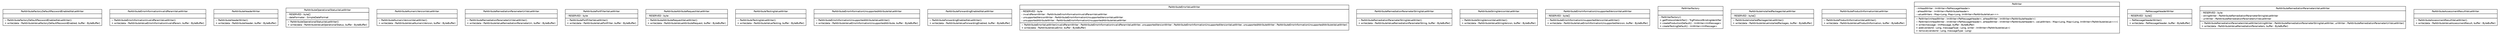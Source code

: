 #!/usr/local/bin/dot
#
# Class diagram 
# Generated by UMLGraph version R5_6 (http://www.umlgraph.org/)
#

digraph G {
	edge [fontname="Helvetica",fontsize=10,labelfontname="Helvetica",labelfontsize=10];
	node [fontname="Helvetica",fontsize=10,shape=plaintext];
	nodesep=0.25;
	ranksep=0.5;
	// org.ietf.nea.pa.serialize.writer.bytebuffer.PaAttributeFactoryDefaultPasswordEnabledValueWriter
	c12579 [label=<<table title="org.ietf.nea.pa.serialize.writer.bytebuffer.PaAttributeFactoryDefaultPasswordEnabledValueWriter" border="0" cellborder="1" cellspacing="0" cellpadding="2" port="p" href="./PaAttributeFactoryDefaultPasswordEnabledValueWriter.html">
		<tr><td><table border="0" cellspacing="0" cellpadding="1">
<tr><td align="center" balign="center"> PaAttributeFactoryDefaultPasswordEnabledValueWriter </td></tr>
		</table></td></tr>
		<tr><td><table border="0" cellspacing="0" cellpadding="1">
<tr><td align="left" balign="left">  </td></tr>
		</table></td></tr>
		<tr><td><table border="0" cellspacing="0" cellpadding="1">
<tr><td align="left" balign="left"> ~ PaAttributeFactoryDefaultPasswordEnabledValueWriter() </td></tr>
<tr><td align="left" balign="left"> + write(data : PaAttributeValueFactoryDefaultPasswordEnabled, buffer : ByteBuffer) </td></tr>
		</table></td></tr>
		</table>>, URL="./PaAttributeFactoryDefaultPasswordEnabledValueWriter.html", fontname="Helvetica", fontcolor="black", fontsize=10.0];
	// org.ietf.nea.pa.serialize.writer.bytebuffer.PaAttributeErrorInformationInvalidParamValueWriter
	c12580 [label=<<table title="org.ietf.nea.pa.serialize.writer.bytebuffer.PaAttributeErrorInformationInvalidParamValueWriter" border="0" cellborder="1" cellspacing="0" cellpadding="2" port="p" href="./PaAttributeErrorInformationInvalidParamValueWriter.html">
		<tr><td><table border="0" cellspacing="0" cellpadding="1">
<tr><td align="center" balign="center"> PaAttributeErrorInformationInvalidParamValueWriter </td></tr>
		</table></td></tr>
		<tr><td><table border="0" cellspacing="0" cellpadding="1">
<tr><td align="left" balign="left">  </td></tr>
		</table></td></tr>
		<tr><td><table border="0" cellspacing="0" cellpadding="1">
<tr><td align="left" balign="left"> ~ PaAttributeErrorInformationInvalidParamValueWriter() </td></tr>
<tr><td align="left" balign="left"> + write(data : PaAttributeValueErrorInformationInvalidParam, buffer : ByteBuffer) </td></tr>
		</table></td></tr>
		</table>>, URL="./PaAttributeErrorInformationInvalidParamValueWriter.html", fontname="Helvetica", fontcolor="black", fontsize=10.0];
	// org.ietf.nea.pa.serialize.writer.bytebuffer.PaAttributeHeaderWriter
	c12581 [label=<<table title="org.ietf.nea.pa.serialize.writer.bytebuffer.PaAttributeHeaderWriter" border="0" cellborder="1" cellspacing="0" cellpadding="2" port="p" href="./PaAttributeHeaderWriter.html">
		<tr><td><table border="0" cellspacing="0" cellpadding="1">
<tr><td align="center" balign="center"> PaAttributeHeaderWriter </td></tr>
		</table></td></tr>
		<tr><td><table border="0" cellspacing="0" cellpadding="1">
<tr><td align="left" balign="left">  </td></tr>
		</table></td></tr>
		<tr><td><table border="0" cellspacing="0" cellpadding="1">
<tr><td align="left" balign="left"> ~ PaAttributeHeaderWriter() </td></tr>
<tr><td align="left" balign="left"> + write(data : PaAttributeHeader, buffer : ByteBuffer) </td></tr>
		</table></td></tr>
		</table>>, URL="./PaAttributeHeaderWriter.html", fontname="Helvetica", fontcolor="black", fontsize=10.0];
	// org.ietf.nea.pa.serialize.writer.bytebuffer.PaAttributeOperationalStatusValueWriter
	c12582 [label=<<table title="org.ietf.nea.pa.serialize.writer.bytebuffer.PaAttributeOperationalStatusValueWriter" border="0" cellborder="1" cellspacing="0" cellpadding="2" port="p" href="./PaAttributeOperationalStatusValueWriter.html">
		<tr><td><table border="0" cellspacing="0" cellpadding="1">
<tr><td align="center" balign="center"> PaAttributeOperationalStatusValueWriter </td></tr>
		</table></td></tr>
		<tr><td><table border="0" cellspacing="0" cellpadding="1">
<tr><td align="left" balign="left"> - RESERVED : byte[] </td></tr>
<tr><td align="left" balign="left"> - dateFormater : SimpleDateFormat </td></tr>
		</table></td></tr>
		<tr><td><table border="0" cellspacing="0" cellpadding="1">
<tr><td align="left" balign="left"> ~ PaAttributeOperationalStatusValueWriter() </td></tr>
<tr><td align="left" balign="left"> + write(data : PaAttributeValueOperationalStatus, buffer : ByteBuffer) </td></tr>
		</table></td></tr>
		</table>>, URL="./PaAttributeOperationalStatusValueWriter.html", fontname="Helvetica", fontcolor="black", fontsize=10.0];
	// org.ietf.nea.pa.serialize.writer.bytebuffer.PaAttributeNumericVersionValueWriter
	c12583 [label=<<table title="org.ietf.nea.pa.serialize.writer.bytebuffer.PaAttributeNumericVersionValueWriter" border="0" cellborder="1" cellspacing="0" cellpadding="2" port="p" href="./PaAttributeNumericVersionValueWriter.html">
		<tr><td><table border="0" cellspacing="0" cellpadding="1">
<tr><td align="center" balign="center"> PaAttributeNumericVersionValueWriter </td></tr>
		</table></td></tr>
		<tr><td><table border="0" cellspacing="0" cellpadding="1">
<tr><td align="left" balign="left">  </td></tr>
		</table></td></tr>
		<tr><td><table border="0" cellspacing="0" cellpadding="1">
<tr><td align="left" balign="left"> ~ PaAttributeNumericVersionValueWriter() </td></tr>
<tr><td align="left" balign="left"> + write(data : PaAttributeValueNumericVersion, buffer : ByteBuffer) </td></tr>
		</table></td></tr>
		</table>>, URL="./PaAttributeNumericVersionValueWriter.html", fontname="Helvetica", fontcolor="black", fontsize=10.0];
	// org.ietf.nea.pa.serialize.writer.bytebuffer.PaAttributeRemediationParameterUriValueWriter
	c12584 [label=<<table title="org.ietf.nea.pa.serialize.writer.bytebuffer.PaAttributeRemediationParameterUriValueWriter" border="0" cellborder="1" cellspacing="0" cellpadding="2" port="p" href="./PaAttributeRemediationParameterUriValueWriter.html">
		<tr><td><table border="0" cellspacing="0" cellpadding="1">
<tr><td align="center" balign="center"> PaAttributeRemediationParameterUriValueWriter </td></tr>
		</table></td></tr>
		<tr><td><table border="0" cellspacing="0" cellpadding="1">
<tr><td align="left" balign="left">  </td></tr>
		</table></td></tr>
		<tr><td><table border="0" cellspacing="0" cellpadding="1">
<tr><td align="left" balign="left"> ~ PaAttributeRemediationParameterUriValueWriter() </td></tr>
<tr><td align="left" balign="left"> + write(data : PaAttributeValueRemediationParameterUri, buffer : ByteBuffer) </td></tr>
		</table></td></tr>
		</table>>, URL="./PaAttributeRemediationParameterUriValueWriter.html", fontname="Helvetica", fontcolor="black", fontsize=10.0];
	// org.ietf.nea.pa.serialize.writer.bytebuffer.PaAttributePortFilterValueWriter
	c12585 [label=<<table title="org.ietf.nea.pa.serialize.writer.bytebuffer.PaAttributePortFilterValueWriter" border="0" cellborder="1" cellspacing="0" cellpadding="2" port="p" href="./PaAttributePortFilterValueWriter.html">
		<tr><td><table border="0" cellspacing="0" cellpadding="1">
<tr><td align="center" balign="center"> PaAttributePortFilterValueWriter </td></tr>
		</table></td></tr>
		<tr><td><table border="0" cellspacing="0" cellpadding="1">
<tr><td align="left" balign="left"> - RESERVED : byte </td></tr>
		</table></td></tr>
		<tr><td><table border="0" cellspacing="0" cellpadding="1">
<tr><td align="left" balign="left"> ~ PaAttributePortFilterValueWriter() </td></tr>
<tr><td align="left" balign="left"> + write(data : PaAttributeValuePortFilter, buffer : ByteBuffer) </td></tr>
		</table></td></tr>
		</table>>, URL="./PaAttributePortFilterValueWriter.html", fontname="Helvetica", fontcolor="black", fontsize=10.0];
	// org.ietf.nea.pa.serialize.writer.bytebuffer.PaAttributeAttributeRequestValueWriter
	c12586 [label=<<table title="org.ietf.nea.pa.serialize.writer.bytebuffer.PaAttributeAttributeRequestValueWriter" border="0" cellborder="1" cellspacing="0" cellpadding="2" port="p" href="./PaAttributeAttributeRequestValueWriter.html">
		<tr><td><table border="0" cellspacing="0" cellpadding="1">
<tr><td align="center" balign="center"> PaAttributeAttributeRequestValueWriter </td></tr>
		</table></td></tr>
		<tr><td><table border="0" cellspacing="0" cellpadding="1">
<tr><td align="left" balign="left"> - RESERVED : byte </td></tr>
		</table></td></tr>
		<tr><td><table border="0" cellspacing="0" cellpadding="1">
<tr><td align="left" balign="left"> ~ PaAttributeAttributeRequestValueWriter() </td></tr>
<tr><td align="left" balign="left"> + write(data : PaAttributeValueAttributeRequest, buffer : ByteBuffer) </td></tr>
		</table></td></tr>
		</table>>, URL="./PaAttributeAttributeRequestValueWriter.html", fontname="Helvetica", fontcolor="black", fontsize=10.0];
	// org.ietf.nea.pa.serialize.writer.bytebuffer.PaAttributeTestingValueWriter
	c12587 [label=<<table title="org.ietf.nea.pa.serialize.writer.bytebuffer.PaAttributeTestingValueWriter" border="0" cellborder="1" cellspacing="0" cellpadding="2" port="p" href="./PaAttributeTestingValueWriter.html">
		<tr><td><table border="0" cellspacing="0" cellpadding="1">
<tr><td align="center" balign="center"> PaAttributeTestingValueWriter </td></tr>
		</table></td></tr>
		<tr><td><table border="0" cellspacing="0" cellpadding="1">
<tr><td align="left" balign="left">  </td></tr>
		</table></td></tr>
		<tr><td><table border="0" cellspacing="0" cellpadding="1">
<tr><td align="left" balign="left"> ~ PaAttributeTestingValueWriter() </td></tr>
<tr><td align="left" balign="left"> + write(data : PaAttributeValueTesting, buffer : ByteBuffer) </td></tr>
		</table></td></tr>
		</table>>, URL="./PaAttributeTestingValueWriter.html", fontname="Helvetica", fontcolor="black", fontsize=10.0];
	// org.ietf.nea.pa.serialize.writer.bytebuffer.PaAttributeErrorInformationUnsupportedAttributeValueWriter
	c12588 [label=<<table title="org.ietf.nea.pa.serialize.writer.bytebuffer.PaAttributeErrorInformationUnsupportedAttributeValueWriter" border="0" cellborder="1" cellspacing="0" cellpadding="2" port="p" href="./PaAttributeErrorInformationUnsupportedAttributeValueWriter.html">
		<tr><td><table border="0" cellspacing="0" cellpadding="1">
<tr><td align="center" balign="center"> PaAttributeErrorInformationUnsupportedAttributeValueWriter </td></tr>
		</table></td></tr>
		<tr><td><table border="0" cellspacing="0" cellpadding="1">
<tr><td align="left" balign="left">  </td></tr>
		</table></td></tr>
		<tr><td><table border="0" cellspacing="0" cellpadding="1">
<tr><td align="left" balign="left"> ~ PaAttributeErrorInformationUnsupportedAttributeValueWriter() </td></tr>
<tr><td align="left" balign="left"> + write(data : PaAttributeValueErrorInformationUnsupportedAttribute, buffer : ByteBuffer) </td></tr>
		</table></td></tr>
		</table>>, URL="./PaAttributeErrorInformationUnsupportedAttributeValueWriter.html", fontname="Helvetica", fontcolor="black", fontsize=10.0];
	// org.ietf.nea.pa.serialize.writer.bytebuffer.PaAttributeForwardingEnabledValueWriter
	c12589 [label=<<table title="org.ietf.nea.pa.serialize.writer.bytebuffer.PaAttributeForwardingEnabledValueWriter" border="0" cellborder="1" cellspacing="0" cellpadding="2" port="p" href="./PaAttributeForwardingEnabledValueWriter.html">
		<tr><td><table border="0" cellspacing="0" cellpadding="1">
<tr><td align="center" balign="center"> PaAttributeForwardingEnabledValueWriter </td></tr>
		</table></td></tr>
		<tr><td><table border="0" cellspacing="0" cellpadding="1">
<tr><td align="left" balign="left">  </td></tr>
		</table></td></tr>
		<tr><td><table border="0" cellspacing="0" cellpadding="1">
<tr><td align="left" balign="left"> ~ PaAttributeForwardingEnabledValueWriter() </td></tr>
<tr><td align="left" balign="left"> + write(data : PaAttributeValueForwardingEnabled, buffer : ByteBuffer) </td></tr>
		</table></td></tr>
		</table>>, URL="./PaAttributeForwardingEnabledValueWriter.html", fontname="Helvetica", fontcolor="black", fontsize=10.0];
	// org.ietf.nea.pa.serialize.writer.bytebuffer.PaAttributeErrorValueWriter
	c12590 [label=<<table title="org.ietf.nea.pa.serialize.writer.bytebuffer.PaAttributeErrorValueWriter" border="0" cellborder="1" cellspacing="0" cellpadding="2" port="p" href="./PaAttributeErrorValueWriter.html">
		<tr><td><table border="0" cellspacing="0" cellpadding="1">
<tr><td align="center" balign="center"> PaAttributeErrorValueWriter </td></tr>
		</table></td></tr>
		<tr><td><table border="0" cellspacing="0" cellpadding="1">
<tr><td align="left" balign="left"> - RESERVED : byte </td></tr>
<tr><td align="left" balign="left"> - invalidParamWriter : PaAttributeErrorInformationInvalidParamValueWriter </td></tr>
<tr><td align="left" balign="left"> - unsupportedVersionWriter : PaAttributeErrorInformationUnsupportedVersionValueWriter </td></tr>
<tr><td align="left" balign="left"> - unsupportedAttributeWriter : PaAttributeErrorInformationUnsupportedAttributeValueWriter </td></tr>
		</table></td></tr>
		<tr><td><table border="0" cellspacing="0" cellpadding="1">
<tr><td align="left" balign="left"> ~ PaAttributeErrorValueWriter(invalidParamWriter : PaAttributeErrorInformationInvalidParamValueWriter, unsupportedVersionWriter : PaAttributeErrorInformationUnsupportedVersionValueWriter, unsupportedAttributeWriter : PaAttributeErrorInformationUnsupportedAttributeValueWriter) </td></tr>
<tr><td align="left" balign="left"> + write(data : PaAttributeValueError, buffer : ByteBuffer) </td></tr>
		</table></td></tr>
		</table>>, URL="./PaAttributeErrorValueWriter.html", fontname="Helvetica", fontcolor="black", fontsize=10.0];
	// org.ietf.nea.pa.serialize.writer.bytebuffer.PaAttributeRemediationParameterStringValueWriter
	c12591 [label=<<table title="org.ietf.nea.pa.serialize.writer.bytebuffer.PaAttributeRemediationParameterStringValueWriter" border="0" cellborder="1" cellspacing="0" cellpadding="2" port="p" href="./PaAttributeRemediationParameterStringValueWriter.html">
		<tr><td><table border="0" cellspacing="0" cellpadding="1">
<tr><td align="center" balign="center"> PaAttributeRemediationParameterStringValueWriter </td></tr>
		</table></td></tr>
		<tr><td><table border="0" cellspacing="0" cellpadding="1">
<tr><td align="left" balign="left">  </td></tr>
		</table></td></tr>
		<tr><td><table border="0" cellspacing="0" cellpadding="1">
<tr><td align="left" balign="left"> ~ PaAttributeRemediationParameterStringValueWriter() </td></tr>
<tr><td align="left" balign="left"> + write(data : PaAttributeValueRemediationParameterString, buffer : ByteBuffer) </td></tr>
		</table></td></tr>
		</table>>, URL="./PaAttributeRemediationParameterStringValueWriter.html", fontname="Helvetica", fontcolor="black", fontsize=10.0];
	// org.ietf.nea.pa.serialize.writer.bytebuffer.PaAttributeStringVersionValueWriter
	c12592 [label=<<table title="org.ietf.nea.pa.serialize.writer.bytebuffer.PaAttributeStringVersionValueWriter" border="0" cellborder="1" cellspacing="0" cellpadding="2" port="p" href="./PaAttributeStringVersionValueWriter.html">
		<tr><td><table border="0" cellspacing="0" cellpadding="1">
<tr><td align="center" balign="center"> PaAttributeStringVersionValueWriter </td></tr>
		</table></td></tr>
		<tr><td><table border="0" cellspacing="0" cellpadding="1">
<tr><td align="left" balign="left">  </td></tr>
		</table></td></tr>
		<tr><td><table border="0" cellspacing="0" cellpadding="1">
<tr><td align="left" balign="left"> ~ PaAttributeStringVersionValueWriter() </td></tr>
<tr><td align="left" balign="left"> + write(data : PaAttributeValueStringVersion, buffer : ByteBuffer) </td></tr>
		</table></td></tr>
		</table>>, URL="./PaAttributeStringVersionValueWriter.html", fontname="Helvetica", fontcolor="black", fontsize=10.0];
	// org.ietf.nea.pa.serialize.writer.bytebuffer.PaAttributeErrorInformationUnsupportedVersionValueWriter
	c12593 [label=<<table title="org.ietf.nea.pa.serialize.writer.bytebuffer.PaAttributeErrorInformationUnsupportedVersionValueWriter" border="0" cellborder="1" cellspacing="0" cellpadding="2" port="p" href="./PaAttributeErrorInformationUnsupportedVersionValueWriter.html">
		<tr><td><table border="0" cellspacing="0" cellpadding="1">
<tr><td align="center" balign="center"> PaAttributeErrorInformationUnsupportedVersionValueWriter </td></tr>
		</table></td></tr>
		<tr><td><table border="0" cellspacing="0" cellpadding="1">
<tr><td align="left" balign="left"> - RESERVED : byte[] </td></tr>
		</table></td></tr>
		<tr><td><table border="0" cellspacing="0" cellpadding="1">
<tr><td align="left" balign="left"> ~ PaAttributeErrorInformationUnsupportedVersionValueWriter() </td></tr>
<tr><td align="left" balign="left"> + write(data : PaAttributeValueErrorInformationUnsupportedVersion, buffer : ByteBuffer) </td></tr>
		</table></td></tr>
		</table>>, URL="./PaAttributeErrorInformationUnsupportedVersionValueWriter.html", fontname="Helvetica", fontcolor="black", fontsize=10.0];
	// org.ietf.nea.pa.serialize.writer.bytebuffer.PaWriterFactory
	c12594 [label=<<table title="org.ietf.nea.pa.serialize.writer.bytebuffer.PaWriterFactory" border="0" cellborder="1" cellspacing="0" cellpadding="2" port="p" href="./PaWriterFactory.html">
		<tr><td><table border="0" cellspacing="0" cellpadding="1">
<tr><td align="center" balign="center"> PaWriterFactory </td></tr>
		</table></td></tr>
		<tr><td><table border="0" cellspacing="0" cellpadding="1">
<tr><td align="left" balign="left">  </td></tr>
		</table></td></tr>
		<tr><td><table border="0" cellspacing="0" cellpadding="1">
<tr><td align="left" balign="left"> - PaWriterFactory() </td></tr>
<tr><td align="left" balign="left"> + getProtocolIdentifier() : TcgProtocolBindingIdentifier </td></tr>
<tr><td align="left" balign="left"> + createProductionDefault() : ImWriter&lt;ImMessage&gt; </td></tr>
<tr><td align="left" balign="left"> + createTestingDefault() : ImWriter&lt;ImMessage&gt; </td></tr>
		</table></td></tr>
		</table>>, URL="./PaWriterFactory.html", fontname="Helvetica", fontcolor="black", fontsize=10.0];
	// org.ietf.nea.pa.serialize.writer.bytebuffer.PaAttributeInstalledPackagesValueWriter
	c12595 [label=<<table title="org.ietf.nea.pa.serialize.writer.bytebuffer.PaAttributeInstalledPackagesValueWriter" border="0" cellborder="1" cellspacing="0" cellpadding="2" port="p" href="./PaAttributeInstalledPackagesValueWriter.html">
		<tr><td><table border="0" cellspacing="0" cellpadding="1">
<tr><td align="center" balign="center"> PaAttributeInstalledPackagesValueWriter </td></tr>
		</table></td></tr>
		<tr><td><table border="0" cellspacing="0" cellpadding="1">
<tr><td align="left" balign="left"> - RESERVED : byte[] </td></tr>
		</table></td></tr>
		<tr><td><table border="0" cellspacing="0" cellpadding="1">
<tr><td align="left" balign="left"> ~ PaAttributeInstalledPackagesValueWriter() </td></tr>
<tr><td align="left" balign="left"> + write(data : PaAttributeValueInstalledPackages, buffer : ByteBuffer) </td></tr>
		</table></td></tr>
		</table>>, URL="./PaAttributeInstalledPackagesValueWriter.html", fontname="Helvetica", fontcolor="black", fontsize=10.0];
	// org.ietf.nea.pa.serialize.writer.bytebuffer.PaAttributeProductInformationValueWriter
	c12596 [label=<<table title="org.ietf.nea.pa.serialize.writer.bytebuffer.PaAttributeProductInformationValueWriter" border="0" cellborder="1" cellspacing="0" cellpadding="2" port="p" href="./PaAttributeProductInformationValueWriter.html">
		<tr><td><table border="0" cellspacing="0" cellpadding="1">
<tr><td align="center" balign="center"> PaAttributeProductInformationValueWriter </td></tr>
		</table></td></tr>
		<tr><td><table border="0" cellspacing="0" cellpadding="1">
<tr><td align="left" balign="left">  </td></tr>
		</table></td></tr>
		<tr><td><table border="0" cellspacing="0" cellpadding="1">
<tr><td align="left" balign="left"> ~ PaAttributeProductInformationValueWriter() </td></tr>
<tr><td align="left" balign="left"> + write(data : PaAttributeValueProductInformation, buffer : ByteBuffer) </td></tr>
		</table></td></tr>
		</table>>, URL="./PaAttributeProductInformationValueWriter.html", fontname="Helvetica", fontcolor="black", fontsize=10.0];
	// org.ietf.nea.pa.serialize.writer.bytebuffer.PaWriter
	c12597 [label=<<table title="org.ietf.nea.pa.serialize.writer.bytebuffer.PaWriter" border="0" cellborder="1" cellspacing="0" cellpadding="2" port="p" href="./PaWriter.html">
		<tr><td><table border="0" cellspacing="0" cellpadding="1">
<tr><td align="center" balign="center"> PaWriter </td></tr>
		</table></td></tr>
		<tr><td><table border="0" cellspacing="0" cellpadding="1">
<tr><td align="left" balign="left"> - mHeadWriter : ImWriter&lt;PaMessageHeader&gt; </td></tr>
<tr><td align="left" balign="left"> - aHeadWriter : ImWriter&lt;PaAttributeHeader&gt; </td></tr>
<tr><td align="left" balign="left"> - valueWriters : Map&lt;Long, Map&lt;Long, ImWriter&lt;PaAttributeValue&gt;&gt;&gt; </td></tr>
		</table></td></tr>
		<tr><td><table border="0" cellspacing="0" cellpadding="1">
<tr><td align="left" balign="left"> ~ PaWriter(mHeadWriter : ImWriter&lt;PaMessageHeader&gt;, aHeadWriter : ImWriter&lt;PaAttributeHeader&gt;) </td></tr>
<tr><td align="left" balign="left"> ~ PaWriter(mHeadWriter : ImWriter&lt;PaMessageHeader&gt;, aHeadWriter : ImWriter&lt;PaAttributeHeader&gt;, valueWriters : Map&lt;Long, Map&lt;Long, ImWriter&lt;PaAttributeValue&gt;&gt;&gt;) </td></tr>
<tr><td align="left" balign="left"> + write(message : ImMessage, buffer : ByteBuffer) </td></tr>
<tr><td align="left" balign="left"> + add(vendorId : Long, messageType : Long, writer : ImWriter&lt;PaAttributeValue&gt;) </td></tr>
<tr><td align="left" balign="left"> + remove(vendorId : Long, messageType : Long) </td></tr>
		</table></td></tr>
		</table>>, URL="./PaWriter.html", fontname="Helvetica", fontcolor="black", fontsize=10.0];
	// org.ietf.nea.pa.serialize.writer.bytebuffer.PaMessageHeaderWriter
	c12598 [label=<<table title="org.ietf.nea.pa.serialize.writer.bytebuffer.PaMessageHeaderWriter" border="0" cellborder="1" cellspacing="0" cellpadding="2" port="p" href="./PaMessageHeaderWriter.html">
		<tr><td><table border="0" cellspacing="0" cellpadding="1">
<tr><td align="center" balign="center"> PaMessageHeaderWriter </td></tr>
		</table></td></tr>
		<tr><td><table border="0" cellspacing="0" cellpadding="1">
<tr><td align="left" balign="left"> - RESERVED : byte[] </td></tr>
		</table></td></tr>
		<tr><td><table border="0" cellspacing="0" cellpadding="1">
<tr><td align="left" balign="left"> ~ PaMessageHeaderWriter() </td></tr>
<tr><td align="left" balign="left"> + write(data : PaMessageHeader, buffer : ByteBuffer) </td></tr>
		</table></td></tr>
		</table>>, URL="./PaMessageHeaderWriter.html", fontname="Helvetica", fontcolor="black", fontsize=10.0];
	// org.ietf.nea.pa.serialize.writer.bytebuffer.PaAttributeRemediationParametersValueWriter
	c12599 [label=<<table title="org.ietf.nea.pa.serialize.writer.bytebuffer.PaAttributeRemediationParametersValueWriter" border="0" cellborder="1" cellspacing="0" cellpadding="2" port="p" href="./PaAttributeRemediationParametersValueWriter.html">
		<tr><td><table border="0" cellspacing="0" cellpadding="1">
<tr><td align="center" balign="center"> PaAttributeRemediationParametersValueWriter </td></tr>
		</table></td></tr>
		<tr><td><table border="0" cellspacing="0" cellpadding="1">
<tr><td align="left" balign="left"> - RESERVED : byte </td></tr>
<tr><td align="left" balign="left"> - stringWriter : PaAttributeRemediationParameterStringValueWriter </td></tr>
<tr><td align="left" balign="left"> - uriWriter : PaAttributeRemediationParameterUriValueWriter </td></tr>
		</table></td></tr>
		<tr><td><table border="0" cellspacing="0" cellpadding="1">
<tr><td align="left" balign="left"> ~ PaAttributeRemediationParametersValueWriter(stringWriter : PaAttributeRemediationParameterStringValueWriter, uriWriter : PaAttributeRemediationParameterUriValueWriter) </td></tr>
<tr><td align="left" balign="left"> + write(data : PaAttributeValueRemediationParameters, buffer : ByteBuffer) </td></tr>
		</table></td></tr>
		</table>>, URL="./PaAttributeRemediationParametersValueWriter.html", fontname="Helvetica", fontcolor="black", fontsize=10.0];
	// org.ietf.nea.pa.serialize.writer.bytebuffer.PaAttributeAssessmentResultValueWriter
	c12600 [label=<<table title="org.ietf.nea.pa.serialize.writer.bytebuffer.PaAttributeAssessmentResultValueWriter" border="0" cellborder="1" cellspacing="0" cellpadding="2" port="p" href="./PaAttributeAssessmentResultValueWriter.html">
		<tr><td><table border="0" cellspacing="0" cellpadding="1">
<tr><td align="center" balign="center"> PaAttributeAssessmentResultValueWriter </td></tr>
		</table></td></tr>
		<tr><td><table border="0" cellspacing="0" cellpadding="1">
<tr><td align="left" balign="left">  </td></tr>
		</table></td></tr>
		<tr><td><table border="0" cellspacing="0" cellpadding="1">
<tr><td align="left" balign="left"> ~ PaAttributeAssessmentResultValueWriter() </td></tr>
<tr><td align="left" balign="left"> + write(data : PaAttributeValueAssessmentResult, buffer : ByteBuffer) </td></tr>
		</table></td></tr>
		</table>>, URL="./PaAttributeAssessmentResultValueWriter.html", fontname="Helvetica", fontcolor="black", fontsize=10.0];
}


